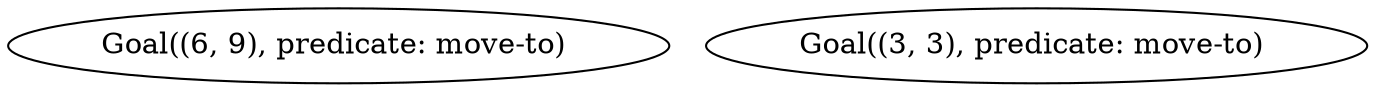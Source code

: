 digraph
{
  Goal1 [label="Goal((6, 9), predicate: move-to) "]
  Goal2 [label="Goal((3, 3), predicate: move-to) "]


}
